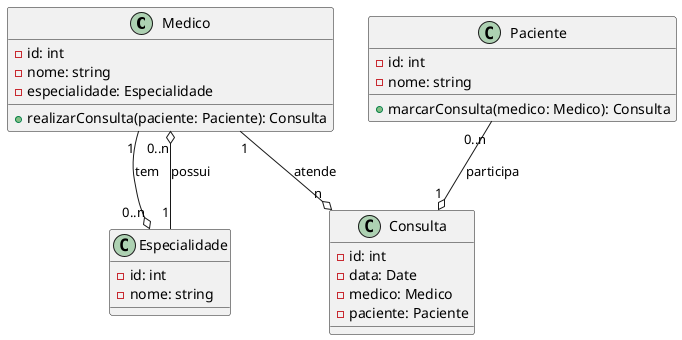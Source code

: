 @startuml

class Medico {
  - id: int
  - nome: string
  - especialidade: Especialidade
  + realizarConsulta(paciente: Paciente): Consulta
}

class Paciente {
  - id: int
  - nome: string
  + marcarConsulta(medico: Medico): Consulta
}

class Consulta {
  - id: int
  - data: Date
  - medico: Medico
  - paciente: Paciente
}

class Especialidade {
  - id: int
  - nome: string
}

Medico "1" --o "n" Consulta : atende
Paciente "0..n" --o "1" Consulta : participa
Medico "1" --o "0..n" Especialidade : tem
Especialidade "1" --o "0..n" Medico : possui

@enduml
